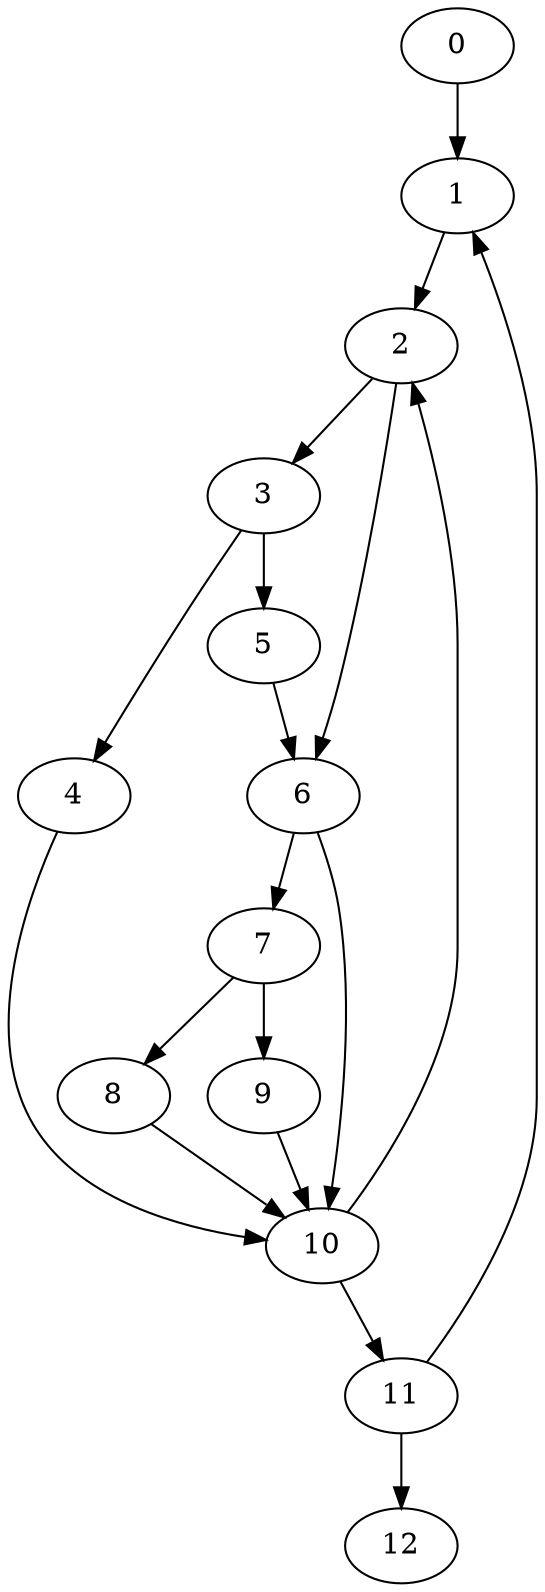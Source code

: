 digraph {
	0
	1
	2
	3
	4
	5
	6
	7
	8
	9
	10
	11
	12
	0 -> 1
	11 -> 1
	2 -> 3
	2 -> 6
	5 -> 6
	6 -> 7
	11 -> 12
	1 -> 2
	10 -> 2
	3 -> 4
	3 -> 5
	7 -> 8
	7 -> 9
	4 -> 10
	6 -> 10
	8 -> 10
	9 -> 10
	10 -> 11
}
